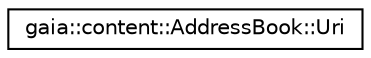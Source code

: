 digraph G
{
  edge [fontname="Helvetica",fontsize="10",labelfontname="Helvetica",labelfontsize="10"];
  node [fontname="Helvetica",fontsize="10",shape=record];
  rankdir=LR;
  Node1 [label="gaia::content::AddressBook::Uri",height=0.2,width=0.4,color="black", fillcolor="white", style="filled",URL="$d1/d77/structgaia_1_1content_1_1_address_book_1_1_uri.html"];
}
